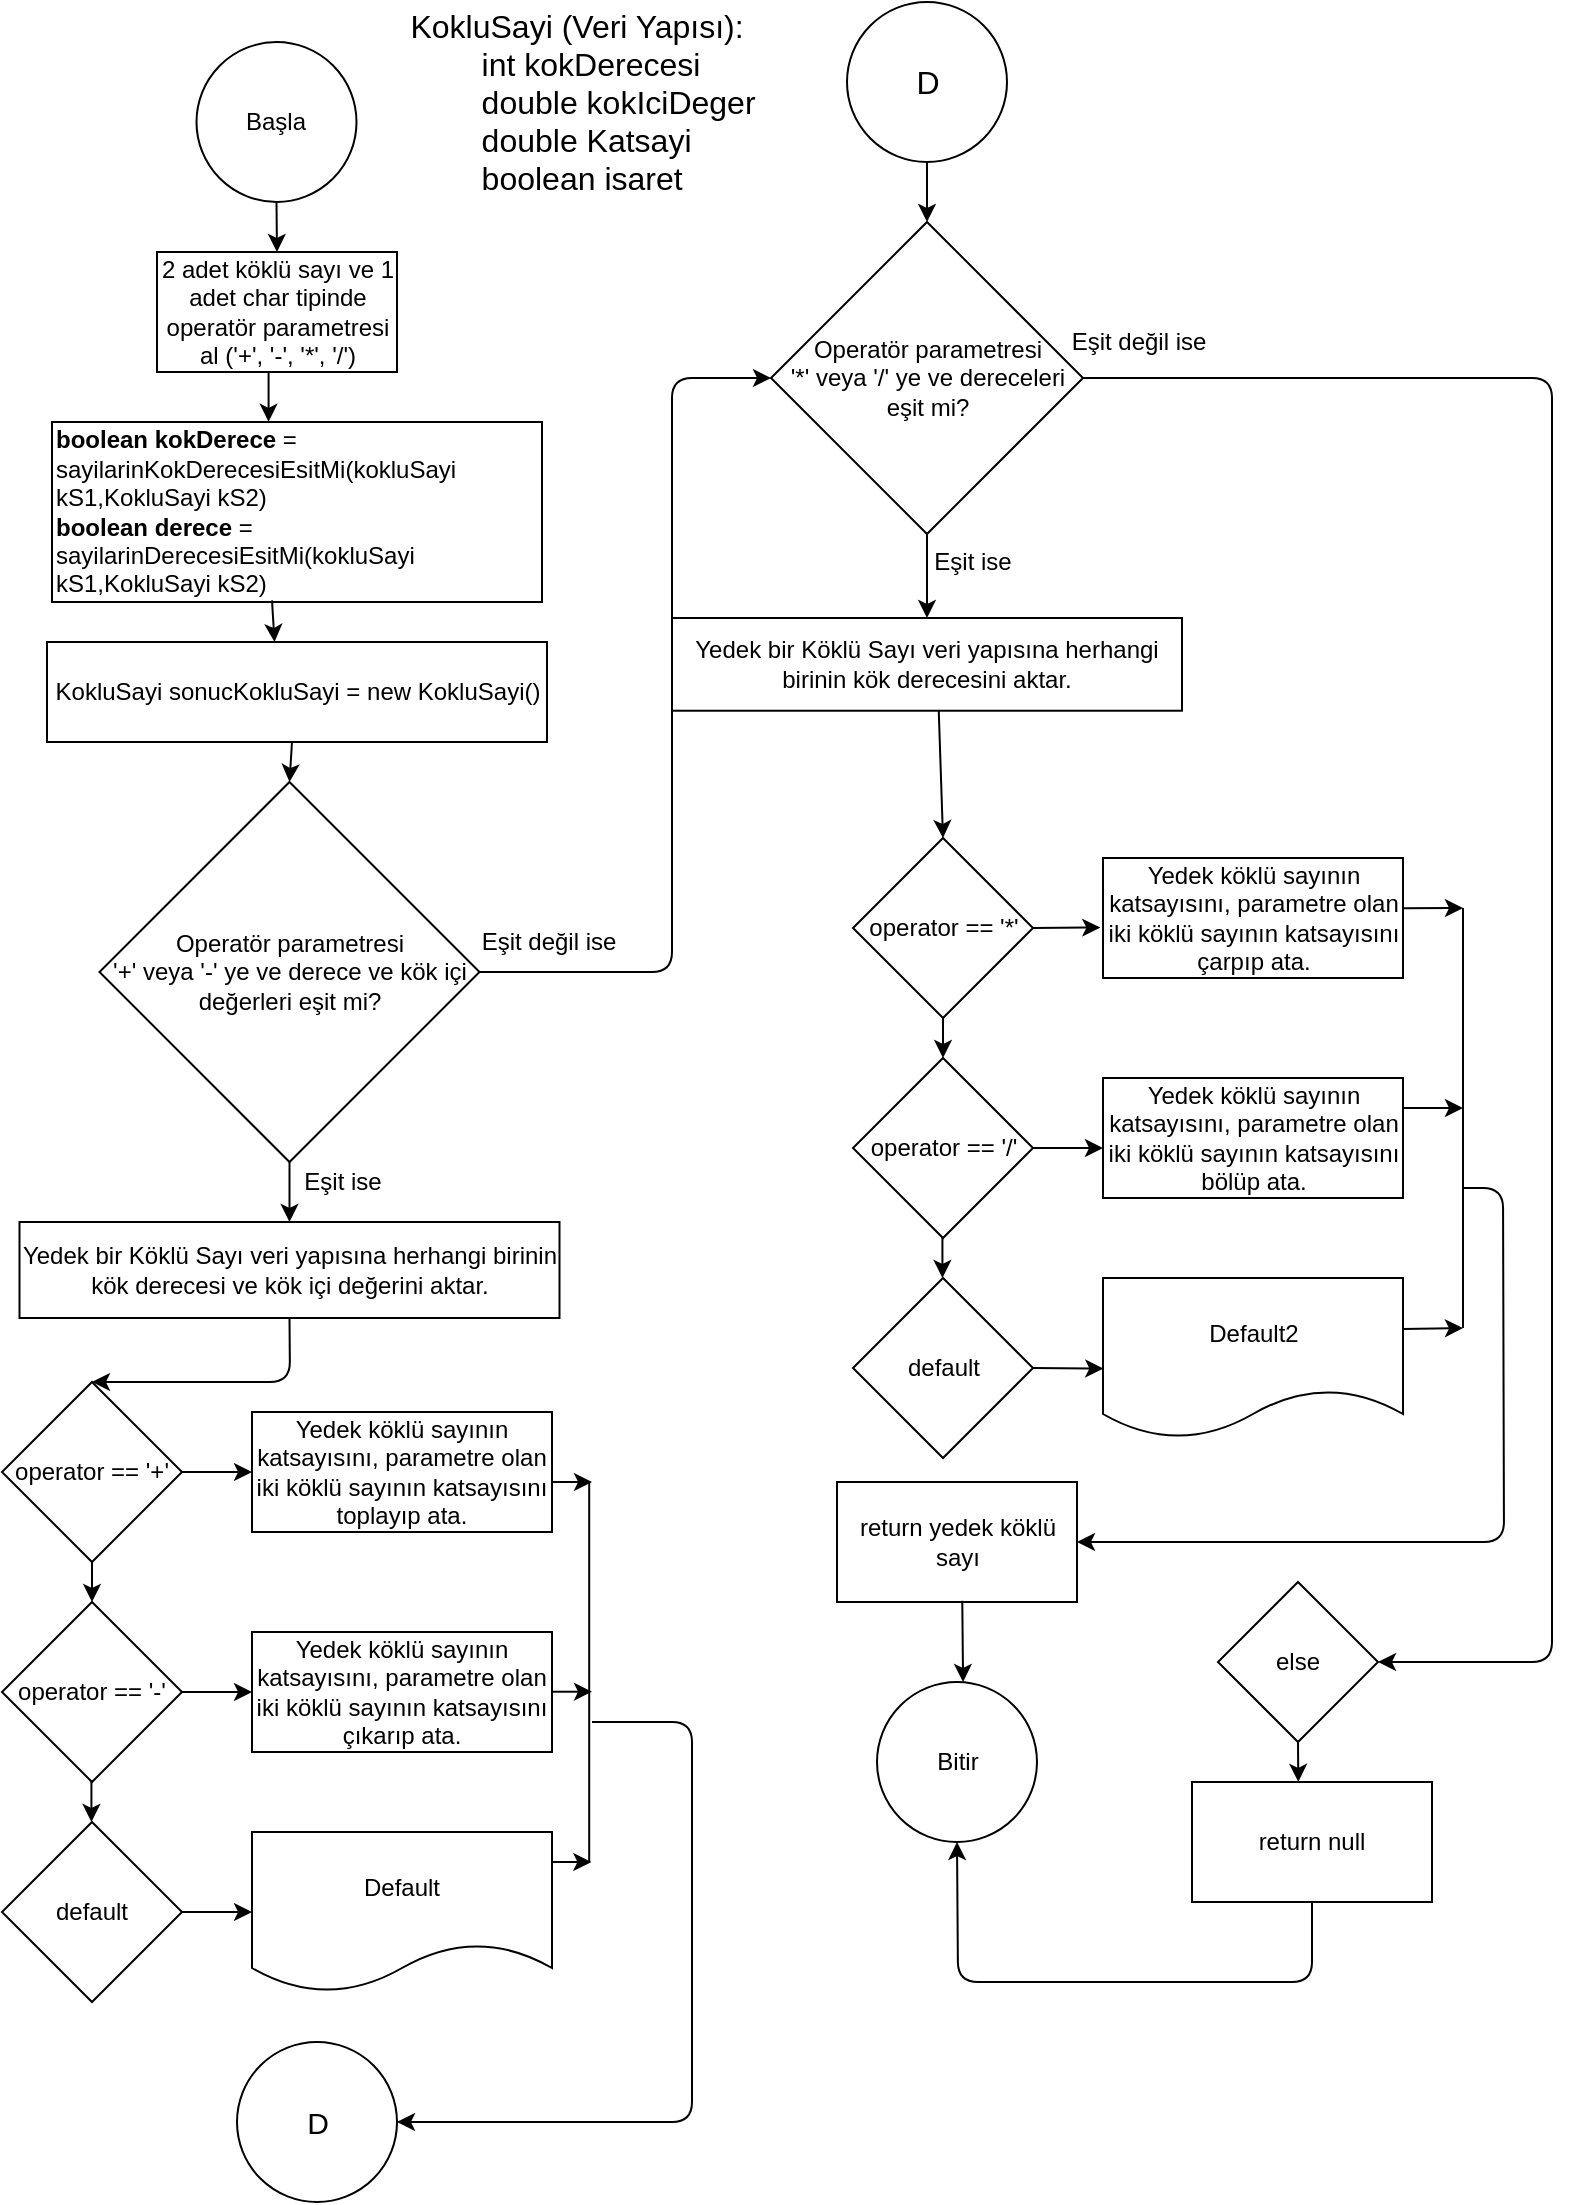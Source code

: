 <mxfile version="14.9.7" type="device"><diagram id="hdJC5O_Ge7J1mCrvluNx" name="Page-1"><mxGraphModel dx="2755" dy="1393" grid="1" gridSize="10" guides="1" tooltips="1" connect="1" arrows="1" fold="1" page="1" pageScale="1" pageWidth="827" pageHeight="1169" math="0" shadow="0"><root><mxCell id="0"/><mxCell id="1" parent="0"/><mxCell id="o2YnswZfrtv4y9zIqQj4-1" value="Başla" style="ellipse;whiteSpace=wrap;html=1;aspect=fixed;" vertex="1" parent="1"><mxGeometry x="122.25" y="30" width="80" height="80" as="geometry"/></mxCell><mxCell id="o2YnswZfrtv4y9zIqQj4-5" value="" style="endArrow=classic;html=1;entryX=0.5;entryY=0;entryDx=0;entryDy=0;exitX=0.5;exitY=1;exitDx=0;exitDy=0;" edge="1" parent="1" source="o2YnswZfrtv4y9zIqQj4-1" target="o2YnswZfrtv4y9zIqQj4-67"><mxGeometry width="50" height="50" relative="1" as="geometry"><mxPoint x="162.25" y="200" as="sourcePoint"/><mxPoint x="162.25" y="130" as="targetPoint"/></mxGeometry></mxCell><mxCell id="o2YnswZfrtv4y9zIqQj4-8" value="&lt;b&gt;boolean kokDerece&lt;/b&gt; = sayilarinKokDerecesiEsitMi(kokluSayi kS1,KokluSayi kS2)&lt;br&gt;&lt;b&gt;boolean derece&lt;/b&gt;&amp;nbsp;= sayilarinDerecesiEsitMi(kokluSayi kS1,KokluSayi kS2)" style="rounded=0;whiteSpace=wrap;html=1;align=left;" vertex="1" parent="1"><mxGeometry x="50" y="220" width="245" height="90" as="geometry"/></mxCell><mxCell id="o2YnswZfrtv4y9zIqQj4-10" value="KokluSayi sonucKokluSayi = new KokluSayi()" style="rounded=0;whiteSpace=wrap;html=1;" vertex="1" parent="1"><mxGeometry x="47.5" y="330" width="250" height="50" as="geometry"/></mxCell><mxCell id="o2YnswZfrtv4y9zIqQj4-11" value="Operatör parametresi &lt;br&gt;'+' veya '-' ye ve derece ve kök içi değerleri eşit mi?" style="rhombus;whiteSpace=wrap;html=1;" vertex="1" parent="1"><mxGeometry x="73.75" y="400" width="190" height="190" as="geometry"/></mxCell><mxCell id="o2YnswZfrtv4y9zIqQj4-12" value="" style="endArrow=classic;html=1;entryX=0.5;entryY=0;entryDx=0;entryDy=0;exitX=0.49;exitY=0.995;exitDx=0;exitDy=0;exitPerimeter=0;" edge="1" parent="1" source="o2YnswZfrtv4y9zIqQj4-10" target="o2YnswZfrtv4y9zIqQj4-11"><mxGeometry width="50" height="50" relative="1" as="geometry"><mxPoint x="146.25" y="420" as="sourcePoint"/><mxPoint x="196.25" y="370" as="targetPoint"/></mxGeometry></mxCell><mxCell id="o2YnswZfrtv4y9zIqQj4-13" value="Yedek bir Köklü Sayı veri yapısına herhangi birinin kök derecesi ve kök içi değerini aktar." style="rounded=0;whiteSpace=wrap;html=1;" vertex="1" parent="1"><mxGeometry x="33.75" y="620" width="270" height="48" as="geometry"/></mxCell><mxCell id="o2YnswZfrtv4y9zIqQj4-14" value="" style="endArrow=classic;html=1;exitX=0.5;exitY=1;exitDx=0;exitDy=0;entryX=0.5;entryY=0;entryDx=0;entryDy=0;" edge="1" parent="1" source="o2YnswZfrtv4y9zIqQj4-11" target="o2YnswZfrtv4y9zIqQj4-13"><mxGeometry width="50" height="50" relative="1" as="geometry"><mxPoint x="166.25" y="590" as="sourcePoint"/><mxPoint x="216.25" y="540" as="targetPoint"/></mxGeometry></mxCell><mxCell id="o2YnswZfrtv4y9zIqQj4-17" value="&lt;font style=&quot;font-size: 15px&quot;&gt;D&lt;/font&gt;" style="ellipse;whiteSpace=wrap;html=1;aspect=fixed;" vertex="1" parent="1"><mxGeometry x="142.5" y="1030" width="80" height="80" as="geometry"/></mxCell><mxCell id="o2YnswZfrtv4y9zIqQj4-19" value="&lt;font style=&quot;font-size: 16px&quot;&gt;D&lt;/font&gt;" style="ellipse;whiteSpace=wrap;html=1;aspect=fixed;" vertex="1" parent="1"><mxGeometry x="447.5" y="10" width="80" height="80" as="geometry"/></mxCell><mxCell id="o2YnswZfrtv4y9zIqQj4-38" value="Operatör parametresi&lt;br&gt;'*' veya '/' ye ve dereceleri eşit mi?" style="rhombus;whiteSpace=wrap;html=1;" vertex="1" parent="1"><mxGeometry x="409.5" y="120" width="156" height="156" as="geometry"/></mxCell><mxCell id="o2YnswZfrtv4y9zIqQj4-39" value="operator == '*'" style="rhombus;whiteSpace=wrap;html=1;" vertex="1" parent="1"><mxGeometry x="450.5" y="428" width="90" height="90" as="geometry"/></mxCell><mxCell id="o2YnswZfrtv4y9zIqQj4-40" value="operator == '/'" style="rhombus;whiteSpace=wrap;html=1;" vertex="1" parent="1"><mxGeometry x="450.5" y="538" width="90" height="90" as="geometry"/></mxCell><mxCell id="o2YnswZfrtv4y9zIqQj4-41" value="" style="endArrow=classic;html=1;exitX=0.5;exitY=1;exitDx=0;exitDy=0;entryX=0.5;entryY=0;entryDx=0;entryDy=0;" edge="1" parent="1" source="o2YnswZfrtv4y9zIqQj4-39" target="o2YnswZfrtv4y9zIqQj4-40"><mxGeometry width="50" height="50" relative="1" as="geometry"><mxPoint x="415.5" y="548" as="sourcePoint"/><mxPoint x="465.5" y="498" as="targetPoint"/></mxGeometry></mxCell><mxCell id="o2YnswZfrtv4y9zIqQj4-42" value="default" style="rhombus;whiteSpace=wrap;html=1;" vertex="1" parent="1"><mxGeometry x="450.5" y="648" width="90" height="90" as="geometry"/></mxCell><mxCell id="o2YnswZfrtv4y9zIqQj4-43" value="" style="endArrow=classic;html=1;exitX=0.5;exitY=1;exitDx=0;exitDy=0;entryX=0.5;entryY=0;entryDx=0;entryDy=0;" edge="1" parent="1"><mxGeometry width="50" height="50" relative="1" as="geometry"><mxPoint x="495.21" y="628" as="sourcePoint"/><mxPoint x="495.21" y="648" as="targetPoint"/></mxGeometry></mxCell><mxCell id="o2YnswZfrtv4y9zIqQj4-44" value="" style="endArrow=classic;html=1;exitX=0.5;exitY=1;exitDx=0;exitDy=0;entryX=0.5;entryY=0;entryDx=0;entryDy=0;" edge="1" parent="1" source="o2YnswZfrtv4y9zIqQj4-38" target="o2YnswZfrtv4y9zIqQj4-75"><mxGeometry width="50" height="50" relative="1" as="geometry"><mxPoint x="497.5" y="238" as="sourcePoint"/><mxPoint x="547.5" y="188" as="targetPoint"/></mxGeometry></mxCell><mxCell id="o2YnswZfrtv4y9zIqQj4-45" value="&lt;span&gt;Yedek köklü sayının katsayısını, parametre olan iki köklü sayının katsayısını çarpıp ata.&lt;/span&gt;" style="rounded=0;whiteSpace=wrap;html=1;" vertex="1" parent="1"><mxGeometry x="575.5" y="438" width="150" height="60" as="geometry"/></mxCell><mxCell id="o2YnswZfrtv4y9zIqQj4-46" value="Yedek köklü sayının katsayısını, parametre olan iki köklü sayının katsayısını bölüp ata." style="rounded=0;whiteSpace=wrap;html=1;" vertex="1" parent="1"><mxGeometry x="575.5" y="548" width="150" height="60" as="geometry"/></mxCell><mxCell id="o2YnswZfrtv4y9zIqQj4-47" value="Default2" style="shape=document;whiteSpace=wrap;html=1;boundedLbl=1;" vertex="1" parent="1"><mxGeometry x="575.5" y="648" width="150" height="80" as="geometry"/></mxCell><mxCell id="o2YnswZfrtv4y9zIqQj4-48" value="" style="endArrow=classic;html=1;exitX=1;exitY=0.5;exitDx=0;exitDy=0;entryX=-0.009;entryY=0.579;entryDx=0;entryDy=0;entryPerimeter=0;" edge="1" parent="1" source="o2YnswZfrtv4y9zIqQj4-39" target="o2YnswZfrtv4y9zIqQj4-45"><mxGeometry width="50" height="50" relative="1" as="geometry"><mxPoint x="525.5" y="473" as="sourcePoint"/><mxPoint x="575.5" y="423" as="targetPoint"/></mxGeometry></mxCell><mxCell id="o2YnswZfrtv4y9zIqQj4-49" value="" style="endArrow=classic;html=1;exitX=1;exitY=0.5;exitDx=0;exitDy=0;" edge="1" parent="1" source="o2YnswZfrtv4y9zIqQj4-40"><mxGeometry width="50" height="50" relative="1" as="geometry"><mxPoint x="525.5" y="603" as="sourcePoint"/><mxPoint x="575.5" y="583" as="targetPoint"/></mxGeometry></mxCell><mxCell id="o2YnswZfrtv4y9zIqQj4-50" value="" style="endArrow=classic;html=1;exitX=1;exitY=0.5;exitDx=0;exitDy=0;entryX=0.001;entryY=0.566;entryDx=0;entryDy=0;entryPerimeter=0;" edge="1" parent="1" source="o2YnswZfrtv4y9zIqQj4-42" target="o2YnswZfrtv4y9zIqQj4-47"><mxGeometry width="50" height="50" relative="1" as="geometry"><mxPoint x="535.5" y="713" as="sourcePoint"/><mxPoint x="585.5" y="663" as="targetPoint"/></mxGeometry></mxCell><mxCell id="o2YnswZfrtv4y9zIqQj4-51" value="" style="endArrow=none;html=1;" edge="1" parent="1"><mxGeometry width="50" height="50" relative="1" as="geometry"><mxPoint x="755.5" y="673" as="sourcePoint"/><mxPoint x="755.5" y="463" as="targetPoint"/></mxGeometry></mxCell><mxCell id="o2YnswZfrtv4y9zIqQj4-52" value="" style="endArrow=classic;html=1;exitX=1;exitY=0.25;exitDx=0;exitDy=0;" edge="1" parent="1" source="o2YnswZfrtv4y9zIqQj4-46"><mxGeometry width="50" height="50" relative="1" as="geometry"><mxPoint x="735.5" y="563" as="sourcePoint"/><mxPoint x="755.5" y="563" as="targetPoint"/></mxGeometry></mxCell><mxCell id="o2YnswZfrtv4y9zIqQj4-53" value="" style="endArrow=classic;html=1;exitX=1.002;exitY=0.419;exitDx=0;exitDy=0;exitPerimeter=0;" edge="1" parent="1" source="o2YnswZfrtv4y9zIqQj4-45"><mxGeometry width="50" height="50" relative="1" as="geometry"><mxPoint x="735.5" y="463" as="sourcePoint"/><mxPoint x="755.5" y="463" as="targetPoint"/></mxGeometry></mxCell><mxCell id="o2YnswZfrtv4y9zIqQj4-54" value="" style="endArrow=classic;html=1;exitX=1;exitY=0.318;exitDx=0;exitDy=0;exitPerimeter=0;" edge="1" parent="1" source="o2YnswZfrtv4y9zIqQj4-47"><mxGeometry width="50" height="50" relative="1" as="geometry"><mxPoint x="725.5" y="703" as="sourcePoint"/><mxPoint x="755.5" y="673" as="targetPoint"/></mxGeometry></mxCell><mxCell id="o2YnswZfrtv4y9zIqQj4-55" value="else" style="rhombus;whiteSpace=wrap;html=1;" vertex="1" parent="1"><mxGeometry x="633" y="800" width="80" height="80" as="geometry"/></mxCell><mxCell id="o2YnswZfrtv4y9zIqQj4-56" value="" style="endArrow=classic;html=1;entryX=1;entryY=0.5;entryDx=0;entryDy=0;" edge="1" parent="1" target="o2YnswZfrtv4y9zIqQj4-60"><mxGeometry width="50" height="50" relative="1" as="geometry"><mxPoint x="755.5" y="603" as="sourcePoint"/><mxPoint x="635.5" y="803" as="targetPoint"/><Array as="points"><mxPoint x="775.5" y="603"/><mxPoint x="776" y="780"/></Array></mxGeometry></mxCell><mxCell id="o2YnswZfrtv4y9zIqQj4-58" value="return null" style="rounded=0;whiteSpace=wrap;html=1;" vertex="1" parent="1"><mxGeometry x="620" y="900" width="120" height="60" as="geometry"/></mxCell><mxCell id="o2YnswZfrtv4y9zIqQj4-59" value="" style="endArrow=classic;html=1;exitX=0.5;exitY=1;exitDx=0;exitDy=0;entryX=0.443;entryY=-0.001;entryDx=0;entryDy=0;entryPerimeter=0;" edge="1" parent="1" source="o2YnswZfrtv4y9zIqQj4-55" target="o2YnswZfrtv4y9zIqQj4-58"><mxGeometry width="50" height="50" relative="1" as="geometry"><mxPoint x="693" y="910" as="sourcePoint"/><mxPoint x="743" y="860" as="targetPoint"/></mxGeometry></mxCell><mxCell id="o2YnswZfrtv4y9zIqQj4-60" value="return yedek köklü sayı" style="rounded=0;whiteSpace=wrap;html=1;" vertex="1" parent="1"><mxGeometry x="442.5" y="750" width="120" height="60" as="geometry"/></mxCell><mxCell id="o2YnswZfrtv4y9zIqQj4-61" value="Bitir" style="ellipse;whiteSpace=wrap;html=1;aspect=fixed;" vertex="1" parent="1"><mxGeometry x="462.5" y="850" width="80" height="80" as="geometry"/></mxCell><mxCell id="o2YnswZfrtv4y9zIqQj4-62" value="" style="endArrow=classic;html=1;entryX=0.538;entryY=0;entryDx=0;entryDy=0;entryPerimeter=0;exitX=0.522;exitY=0.989;exitDx=0;exitDy=0;exitPerimeter=0;" edge="1" parent="1" source="o2YnswZfrtv4y9zIqQj4-60" target="o2YnswZfrtv4y9zIqQj4-61"><mxGeometry width="50" height="50" relative="1" as="geometry"><mxPoint x="495.5" y="1013" as="sourcePoint"/><mxPoint x="535.5" y="973" as="targetPoint"/></mxGeometry></mxCell><mxCell id="o2YnswZfrtv4y9zIqQj4-63" value="" style="endArrow=classic;html=1;entryX=0.5;entryY=1;entryDx=0;entryDy=0;exitX=0.5;exitY=1;exitDx=0;exitDy=0;" edge="1" parent="1" source="o2YnswZfrtv4y9zIqQj4-58" target="o2YnswZfrtv4y9zIqQj4-61"><mxGeometry width="50" height="50" relative="1" as="geometry"><mxPoint x="502.5" y="925" as="sourcePoint"/><mxPoint x="545.5" y="893" as="targetPoint"/><Array as="points"><mxPoint x="680" y="1000"/><mxPoint x="503" y="1000"/></Array></mxGeometry></mxCell><mxCell id="o2YnswZfrtv4y9zIqQj4-64" value="&lt;div style=&quot;text-align: left ; font-size: 16px&quot;&gt;&lt;font style=&quot;font-size: 16px&quot;&gt;KokluSayi (Veri Yapısı):&lt;/font&gt;&lt;/div&gt;&lt;div style=&quot;text-align: left ; font-size: 16px&quot;&gt;&lt;span&gt;&lt;font style=&quot;font-size: 16px&quot;&gt;&lt;span style=&quot;white-space: pre&quot;&gt;&#9;&lt;/span&gt;int kokDerecesi&lt;/font&gt;&lt;/span&gt;&lt;/div&gt;&lt;div style=&quot;text-align: left ; font-size: 16px&quot;&gt;&lt;span&gt;&lt;font style=&quot;font-size: 16px&quot;&gt;&lt;span style=&quot;white-space: pre&quot;&gt;&#9;&lt;/span&gt;double kokIciDeger&lt;/font&gt;&lt;/span&gt;&lt;/div&gt;&lt;div style=&quot;text-align: left ; font-size: 16px&quot;&gt;&lt;span&gt;&lt;font style=&quot;font-size: 16px&quot;&gt;&lt;span style=&quot;white-space: pre&quot;&gt;&#9;&lt;/span&gt;double Katsayi&lt;/font&gt;&lt;/span&gt;&lt;/div&gt;&lt;div style=&quot;text-align: left ; font-size: 16px&quot;&gt;&lt;font style=&quot;font-size: 16px&quot;&gt;&lt;span style=&quot;white-space: pre&quot;&gt;&#9;&lt;/span&gt;boolean isaret&lt;/font&gt;&lt;/div&gt;" style="text;html=1;align=center;verticalAlign=middle;resizable=0;points=[];autosize=1;strokeColor=none;" vertex="1" parent="1"><mxGeometry x="220" y="20" width="190" height="80" as="geometry"/></mxCell><mxCell id="o2YnswZfrtv4y9zIqQj4-66" value="" style="endArrow=classic;html=1;exitX=0.461;exitY=1.005;exitDx=0;exitDy=0;exitPerimeter=0;entryX=0.442;entryY=-0.001;entryDx=0;entryDy=0;entryPerimeter=0;" edge="1" parent="1" target="o2YnswZfrtv4y9zIqQj4-8"><mxGeometry width="50" height="50" relative="1" as="geometry"><mxPoint x="158.29" y="195.35" as="sourcePoint"/><mxPoint x="158.75" y="217" as="targetPoint"/></mxGeometry></mxCell><mxCell id="o2YnswZfrtv4y9zIqQj4-67" value="2 adet köklü sayı ve 1 adet char tipinde operatör parametresi al ('+', '-', '*', '/')" style="rounded=0;whiteSpace=wrap;html=1;" vertex="1" parent="1"><mxGeometry x="102.5" y="135" width="120" height="60" as="geometry"/></mxCell><mxCell id="o2YnswZfrtv4y9zIqQj4-70" value="" style="endArrow=classic;html=1;exitX=0.449;exitY=0.991;exitDx=0;exitDy=0;exitPerimeter=0;entryX=0.455;entryY=0;entryDx=0;entryDy=0;entryPerimeter=0;" edge="1" parent="1" source="o2YnswZfrtv4y9zIqQj4-8" target="o2YnswZfrtv4y9zIqQj4-10"><mxGeometry width="50" height="50" relative="1" as="geometry"><mxPoint x="170" y="330" as="sourcePoint"/><mxPoint x="220" y="280" as="targetPoint"/></mxGeometry></mxCell><mxCell id="o2YnswZfrtv4y9zIqQj4-71" value="Eşit ise" style="text;html=1;align=center;verticalAlign=middle;resizable=0;points=[];autosize=1;strokeColor=none;" vertex="1" parent="1"><mxGeometry x="170" y="590" width="50" height="20" as="geometry"/></mxCell><mxCell id="o2YnswZfrtv4y9zIqQj4-73" value="" style="endArrow=classic;html=1;exitX=1;exitY=0.5;exitDx=0;exitDy=0;entryX=0;entryY=0.5;entryDx=0;entryDy=0;" edge="1" parent="1" source="o2YnswZfrtv4y9zIqQj4-11" target="o2YnswZfrtv4y9zIqQj4-38"><mxGeometry width="50" height="50" relative="1" as="geometry"><mxPoint x="310" y="520" as="sourcePoint"/><mxPoint x="360" y="470" as="targetPoint"/><Array as="points"><mxPoint x="360" y="495"/><mxPoint x="360" y="198"/></Array></mxGeometry></mxCell><mxCell id="o2YnswZfrtv4y9zIqQj4-74" value="Eşit değil ise" style="text;html=1;align=center;verticalAlign=middle;resizable=0;points=[];autosize=1;strokeColor=none;" vertex="1" parent="1"><mxGeometry x="257.5" y="470" width="80" height="20" as="geometry"/></mxCell><mxCell id="o2YnswZfrtv4y9zIqQj4-75" value="&lt;span&gt;Yedek bir Köklü Sayı veri yapısına herhangi birinin kök derecesini aktar.&lt;/span&gt;" style="rounded=0;whiteSpace=wrap;html=1;" vertex="1" parent="1"><mxGeometry x="360" y="318" width="255" height="46.36" as="geometry"/></mxCell><mxCell id="o2YnswZfrtv4y9zIqQj4-76" value="" style="endArrow=classic;html=1;exitX=0.523;exitY=0.995;exitDx=0;exitDy=0;exitPerimeter=0;entryX=0.5;entryY=0;entryDx=0;entryDy=0;" edge="1" parent="1" source="o2YnswZfrtv4y9zIqQj4-75" target="o2YnswZfrtv4y9zIqQj4-39"><mxGeometry width="50" height="50" relative="1" as="geometry"><mxPoint x="467.5" y="448" as="sourcePoint"/><mxPoint x="517.5" y="398" as="targetPoint"/></mxGeometry></mxCell><mxCell id="o2YnswZfrtv4y9zIqQj4-77" value="Yedek köklü sayının katsayısını, parametre olan iki köklü sayının katsayısını toplayıp ata." style="rounded=0;whiteSpace=wrap;html=1;" vertex="1" parent="1"><mxGeometry x="150" y="715" width="150" height="60" as="geometry"/></mxCell><mxCell id="o2YnswZfrtv4y9zIqQj4-78" value="operator == '+'" style="rhombus;whiteSpace=wrap;html=1;" vertex="1" parent="1"><mxGeometry x="25" y="700" width="90" height="90" as="geometry"/></mxCell><mxCell id="o2YnswZfrtv4y9zIqQj4-79" value="" style="endArrow=classic;html=1;exitX=1;exitY=0.5;exitDx=0;exitDy=0;entryX=0;entryY=0.5;entryDx=0;entryDy=0;" edge="1" parent="1" source="o2YnswZfrtv4y9zIqQj4-78" target="o2YnswZfrtv4y9zIqQj4-77"><mxGeometry width="50" height="50" relative="1" as="geometry"><mxPoint x="100" y="830" as="sourcePoint"/><mxPoint x="150" y="780" as="targetPoint"/></mxGeometry></mxCell><mxCell id="o2YnswZfrtv4y9zIqQj4-80" value="operator == '-'" style="rhombus;whiteSpace=wrap;html=1;" vertex="1" parent="1"><mxGeometry x="25" y="810" width="90" height="90" as="geometry"/></mxCell><mxCell id="o2YnswZfrtv4y9zIqQj4-81" value="" style="endArrow=classic;html=1;exitX=0.5;exitY=1;exitDx=0;exitDy=0;entryX=0.5;entryY=0;entryDx=0;entryDy=0;" edge="1" parent="1" source="o2YnswZfrtv4y9zIqQj4-78" target="o2YnswZfrtv4y9zIqQj4-80"><mxGeometry width="50" height="50" relative="1" as="geometry"><mxPoint x="-10" y="820" as="sourcePoint"/><mxPoint x="40" y="770" as="targetPoint"/></mxGeometry></mxCell><mxCell id="o2YnswZfrtv4y9zIqQj4-82" value="Yedek köklü sayının katsayısını, parametre olan iki köklü sayının katsayısını çıkarıp ata." style="rounded=0;whiteSpace=wrap;html=1;" vertex="1" parent="1"><mxGeometry x="150" y="825" width="150" height="60" as="geometry"/></mxCell><mxCell id="o2YnswZfrtv4y9zIqQj4-83" value="" style="endArrow=classic;html=1;exitX=1;exitY=0.5;exitDx=0;exitDy=0;entryX=0;entryY=0.5;entryDx=0;entryDy=0;" edge="1" parent="1" source="o2YnswZfrtv4y9zIqQj4-80" target="o2YnswZfrtv4y9zIqQj4-82"><mxGeometry width="50" height="50" relative="1" as="geometry"><mxPoint x="110" y="840" as="sourcePoint"/><mxPoint x="160" y="790" as="targetPoint"/></mxGeometry></mxCell><mxCell id="o2YnswZfrtv4y9zIqQj4-84" value="default" style="rhombus;whiteSpace=wrap;html=1;" vertex="1" parent="1"><mxGeometry x="25" y="920" width="90" height="90" as="geometry"/></mxCell><mxCell id="o2YnswZfrtv4y9zIqQj4-85" value="" style="endArrow=classic;html=1;exitX=1;exitY=0.5;exitDx=0;exitDy=0;entryX=0;entryY=0.5;entryDx=0;entryDy=0;" edge="1" parent="1" source="o2YnswZfrtv4y9zIqQj4-84"><mxGeometry width="50" height="50" relative="1" as="geometry"><mxPoint x="100" y="1020" as="sourcePoint"/><mxPoint x="150" y="965" as="targetPoint"/></mxGeometry></mxCell><mxCell id="o2YnswZfrtv4y9zIqQj4-86" value="" style="endArrow=classic;html=1;exitX=0.5;exitY=1;exitDx=0;exitDy=0;entryX=0.5;entryY=0;entryDx=0;entryDy=0;" edge="1" parent="1"><mxGeometry width="50" height="50" relative="1" as="geometry"><mxPoint x="69.71" y="900" as="sourcePoint"/><mxPoint x="69.71" y="920" as="targetPoint"/></mxGeometry></mxCell><mxCell id="o2YnswZfrtv4y9zIqQj4-87" value="Default" style="shape=document;whiteSpace=wrap;html=1;boundedLbl=1;" vertex="1" parent="1"><mxGeometry x="150" y="925" width="150" height="80" as="geometry"/></mxCell><mxCell id="o2YnswZfrtv4y9zIqQj4-88" value="" style="endArrow=classic;html=1;" edge="1" parent="1"><mxGeometry width="50" height="50" relative="1" as="geometry"><mxPoint x="300" y="750" as="sourcePoint"/><mxPoint x="320" y="750" as="targetPoint"/></mxGeometry></mxCell><mxCell id="o2YnswZfrtv4y9zIqQj4-89" value="" style="endArrow=classic;html=1;" edge="1" parent="1"><mxGeometry width="50" height="50" relative="1" as="geometry"><mxPoint x="300" y="854.86" as="sourcePoint"/><mxPoint x="320" y="854.86" as="targetPoint"/></mxGeometry></mxCell><mxCell id="o2YnswZfrtv4y9zIqQj4-90" value="" style="endArrow=classic;html=1;" edge="1" parent="1"><mxGeometry width="50" height="50" relative="1" as="geometry"><mxPoint x="300" y="940" as="sourcePoint"/><mxPoint x="319.68" y="940" as="targetPoint"/></mxGeometry></mxCell><mxCell id="o2YnswZfrtv4y9zIqQj4-91" value="" style="endArrow=none;html=1;" edge="1" parent="1"><mxGeometry width="50" height="50" relative="1" as="geometry"><mxPoint x="318.6" y="940" as="sourcePoint"/><mxPoint x="318.6" y="750" as="targetPoint"/></mxGeometry></mxCell><mxCell id="o2YnswZfrtv4y9zIqQj4-94" value="" style="endArrow=classic;html=1;entryX=1;entryY=0.5;entryDx=0;entryDy=0;" edge="1" parent="1" target="o2YnswZfrtv4y9zIqQj4-17"><mxGeometry width="50" height="50" relative="1" as="geometry"><mxPoint x="320" y="870" as="sourcePoint"/><mxPoint x="432" y="860" as="targetPoint"/><Array as="points"><mxPoint x="370" y="870"/><mxPoint x="370" y="1070"/></Array></mxGeometry></mxCell><mxCell id="o2YnswZfrtv4y9zIqQj4-95" value="" style="endArrow=classic;html=1;exitX=0.5;exitY=1;exitDx=0;exitDy=0;" edge="1" parent="1" source="o2YnswZfrtv4y9zIqQj4-19" target="o2YnswZfrtv4y9zIqQj4-38"><mxGeometry width="50" height="50" relative="1" as="geometry"><mxPoint x="512.5" y="110" as="sourcePoint"/><mxPoint x="562.5" y="60" as="targetPoint"/></mxGeometry></mxCell><mxCell id="o2YnswZfrtv4y9zIqQj4-97" value="" style="endArrow=classic;html=1;exitX=0.5;exitY=1;exitDx=0;exitDy=0;entryX=0.5;entryY=0;entryDx=0;entryDy=0;" edge="1" parent="1" source="o2YnswZfrtv4y9zIqQj4-13" target="o2YnswZfrtv4y9zIqQj4-78"><mxGeometry width="50" height="50" relative="1" as="geometry"><mxPoint x="110" y="720" as="sourcePoint"/><mxPoint x="160" y="670" as="targetPoint"/><Array as="points"><mxPoint x="169" y="700"/></Array></mxGeometry></mxCell><mxCell id="o2YnswZfrtv4y9zIqQj4-98" value="" style="endArrow=classic;html=1;exitX=1;exitY=0.5;exitDx=0;exitDy=0;entryX=1;entryY=0.5;entryDx=0;entryDy=0;" edge="1" parent="1" source="o2YnswZfrtv4y9zIqQj4-38" target="o2YnswZfrtv4y9zIqQj4-55"><mxGeometry width="50" height="50" relative="1" as="geometry"><mxPoint x="710" y="300" as="sourcePoint"/><mxPoint x="800" y="790" as="targetPoint"/><Array as="points"><mxPoint x="800" y="198"/><mxPoint x="800" y="840"/></Array></mxGeometry></mxCell><mxCell id="o2YnswZfrtv4y9zIqQj4-99" value="Eşit değil ise" style="text;html=1;align=center;verticalAlign=middle;resizable=0;points=[];autosize=1;strokeColor=none;" vertex="1" parent="1"><mxGeometry x="553" y="170" width="80" height="20" as="geometry"/></mxCell><mxCell id="o2YnswZfrtv4y9zIqQj4-100" value="Eşit ise" style="text;html=1;align=center;verticalAlign=middle;resizable=0;points=[];autosize=1;strokeColor=none;" vertex="1" parent="1"><mxGeometry x="485" y="280" width="50" height="20" as="geometry"/></mxCell></root></mxGraphModel></diagram></mxfile>